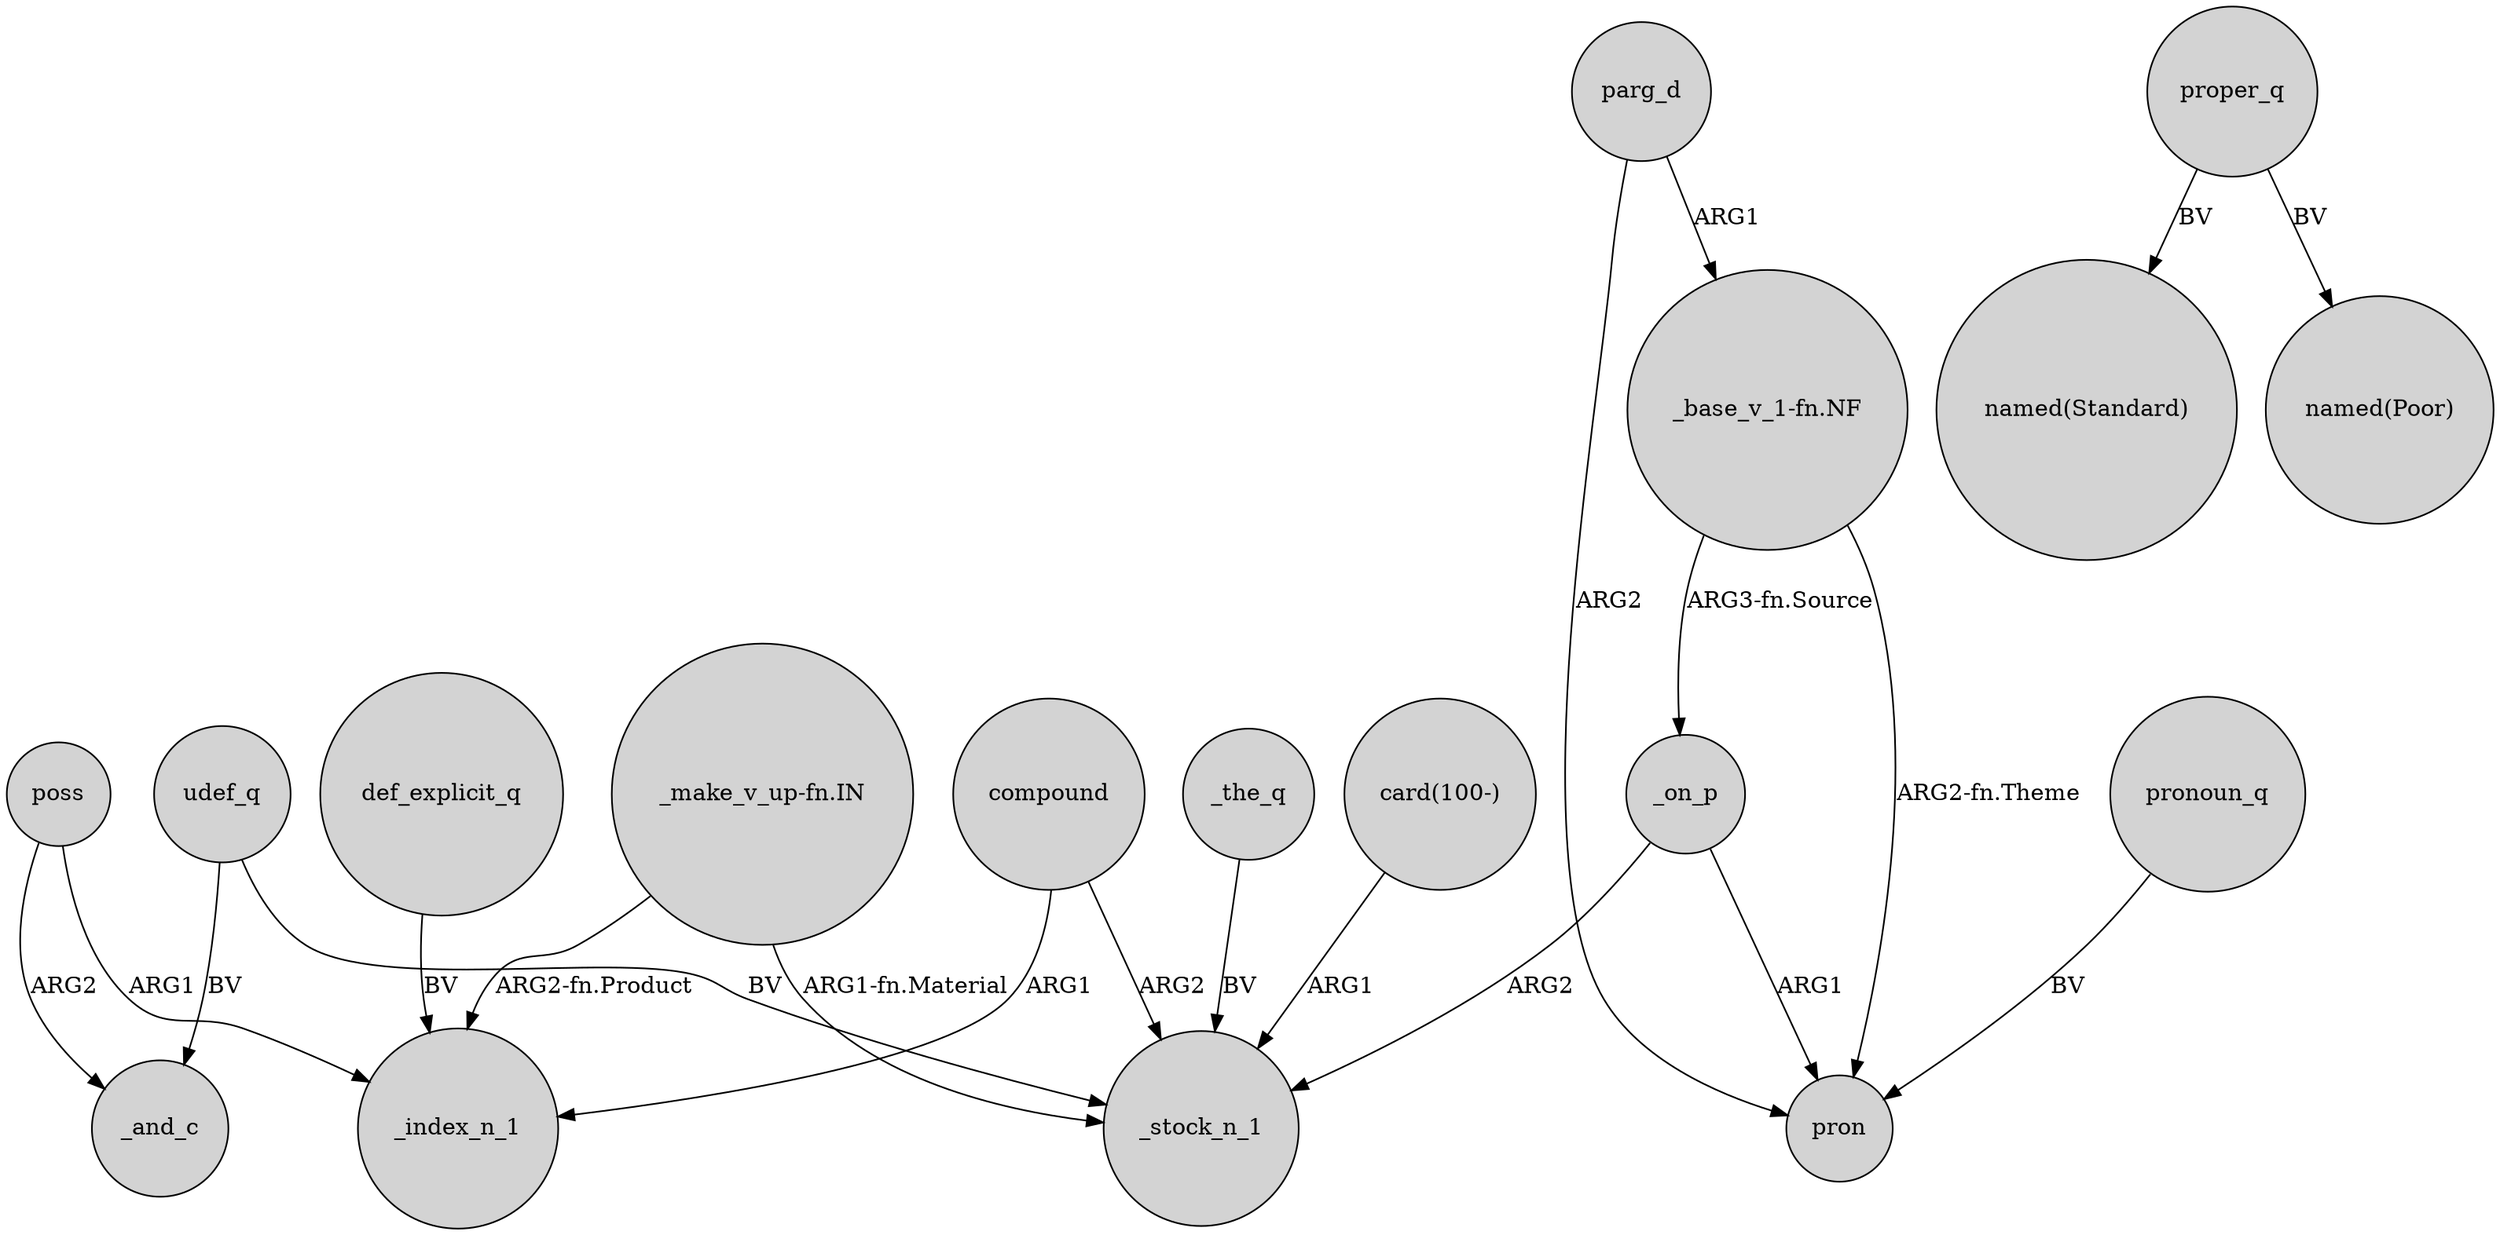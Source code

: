 digraph {
	node [shape=circle style=filled]
	poss -> _and_c [label=ARG2]
	_the_q -> _stock_n_1 [label=BV]
	def_explicit_q -> _index_n_1 [label=BV]
	proper_q -> "named(Standard)" [label=BV]
	"_make_v_up-fn.IN" -> _index_n_1 [label="ARG2-fn.Product"]
	parg_d -> pron [label=ARG2]
	"_base_v_1-fn.NF" -> _on_p [label="ARG3-fn.Source"]
	compound -> _stock_n_1 [label=ARG2]
	"card(100-)" -> _stock_n_1 [label=ARG1]
	pronoun_q -> pron [label=BV]
	udef_q -> _stock_n_1 [label=BV]
	"_base_v_1-fn.NF" -> pron [label="ARG2-fn.Theme"]
	_on_p -> pron [label=ARG1]
	udef_q -> _and_c [label=BV]
	proper_q -> "named(Poor)" [label=BV]
	"_make_v_up-fn.IN" -> _stock_n_1 [label="ARG1-fn.Material"]
	parg_d -> "_base_v_1-fn.NF" [label=ARG1]
	_on_p -> _stock_n_1 [label=ARG2]
	compound -> _index_n_1 [label=ARG1]
	poss -> _index_n_1 [label=ARG1]
}
